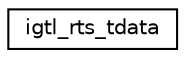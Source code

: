 digraph "Graphical Class Hierarchy"
{
  edge [fontname="Helvetica",fontsize="10",labelfontname="Helvetica",labelfontsize="10"];
  node [fontname="Helvetica",fontsize="10",shape=record];
  rankdir="LR";
  Node1 [label="igtl_rts_tdata",height=0.2,width=0.4,color="black", fillcolor="white", style="filled",URL="$structigtl__rts__tdata.html"];
}
